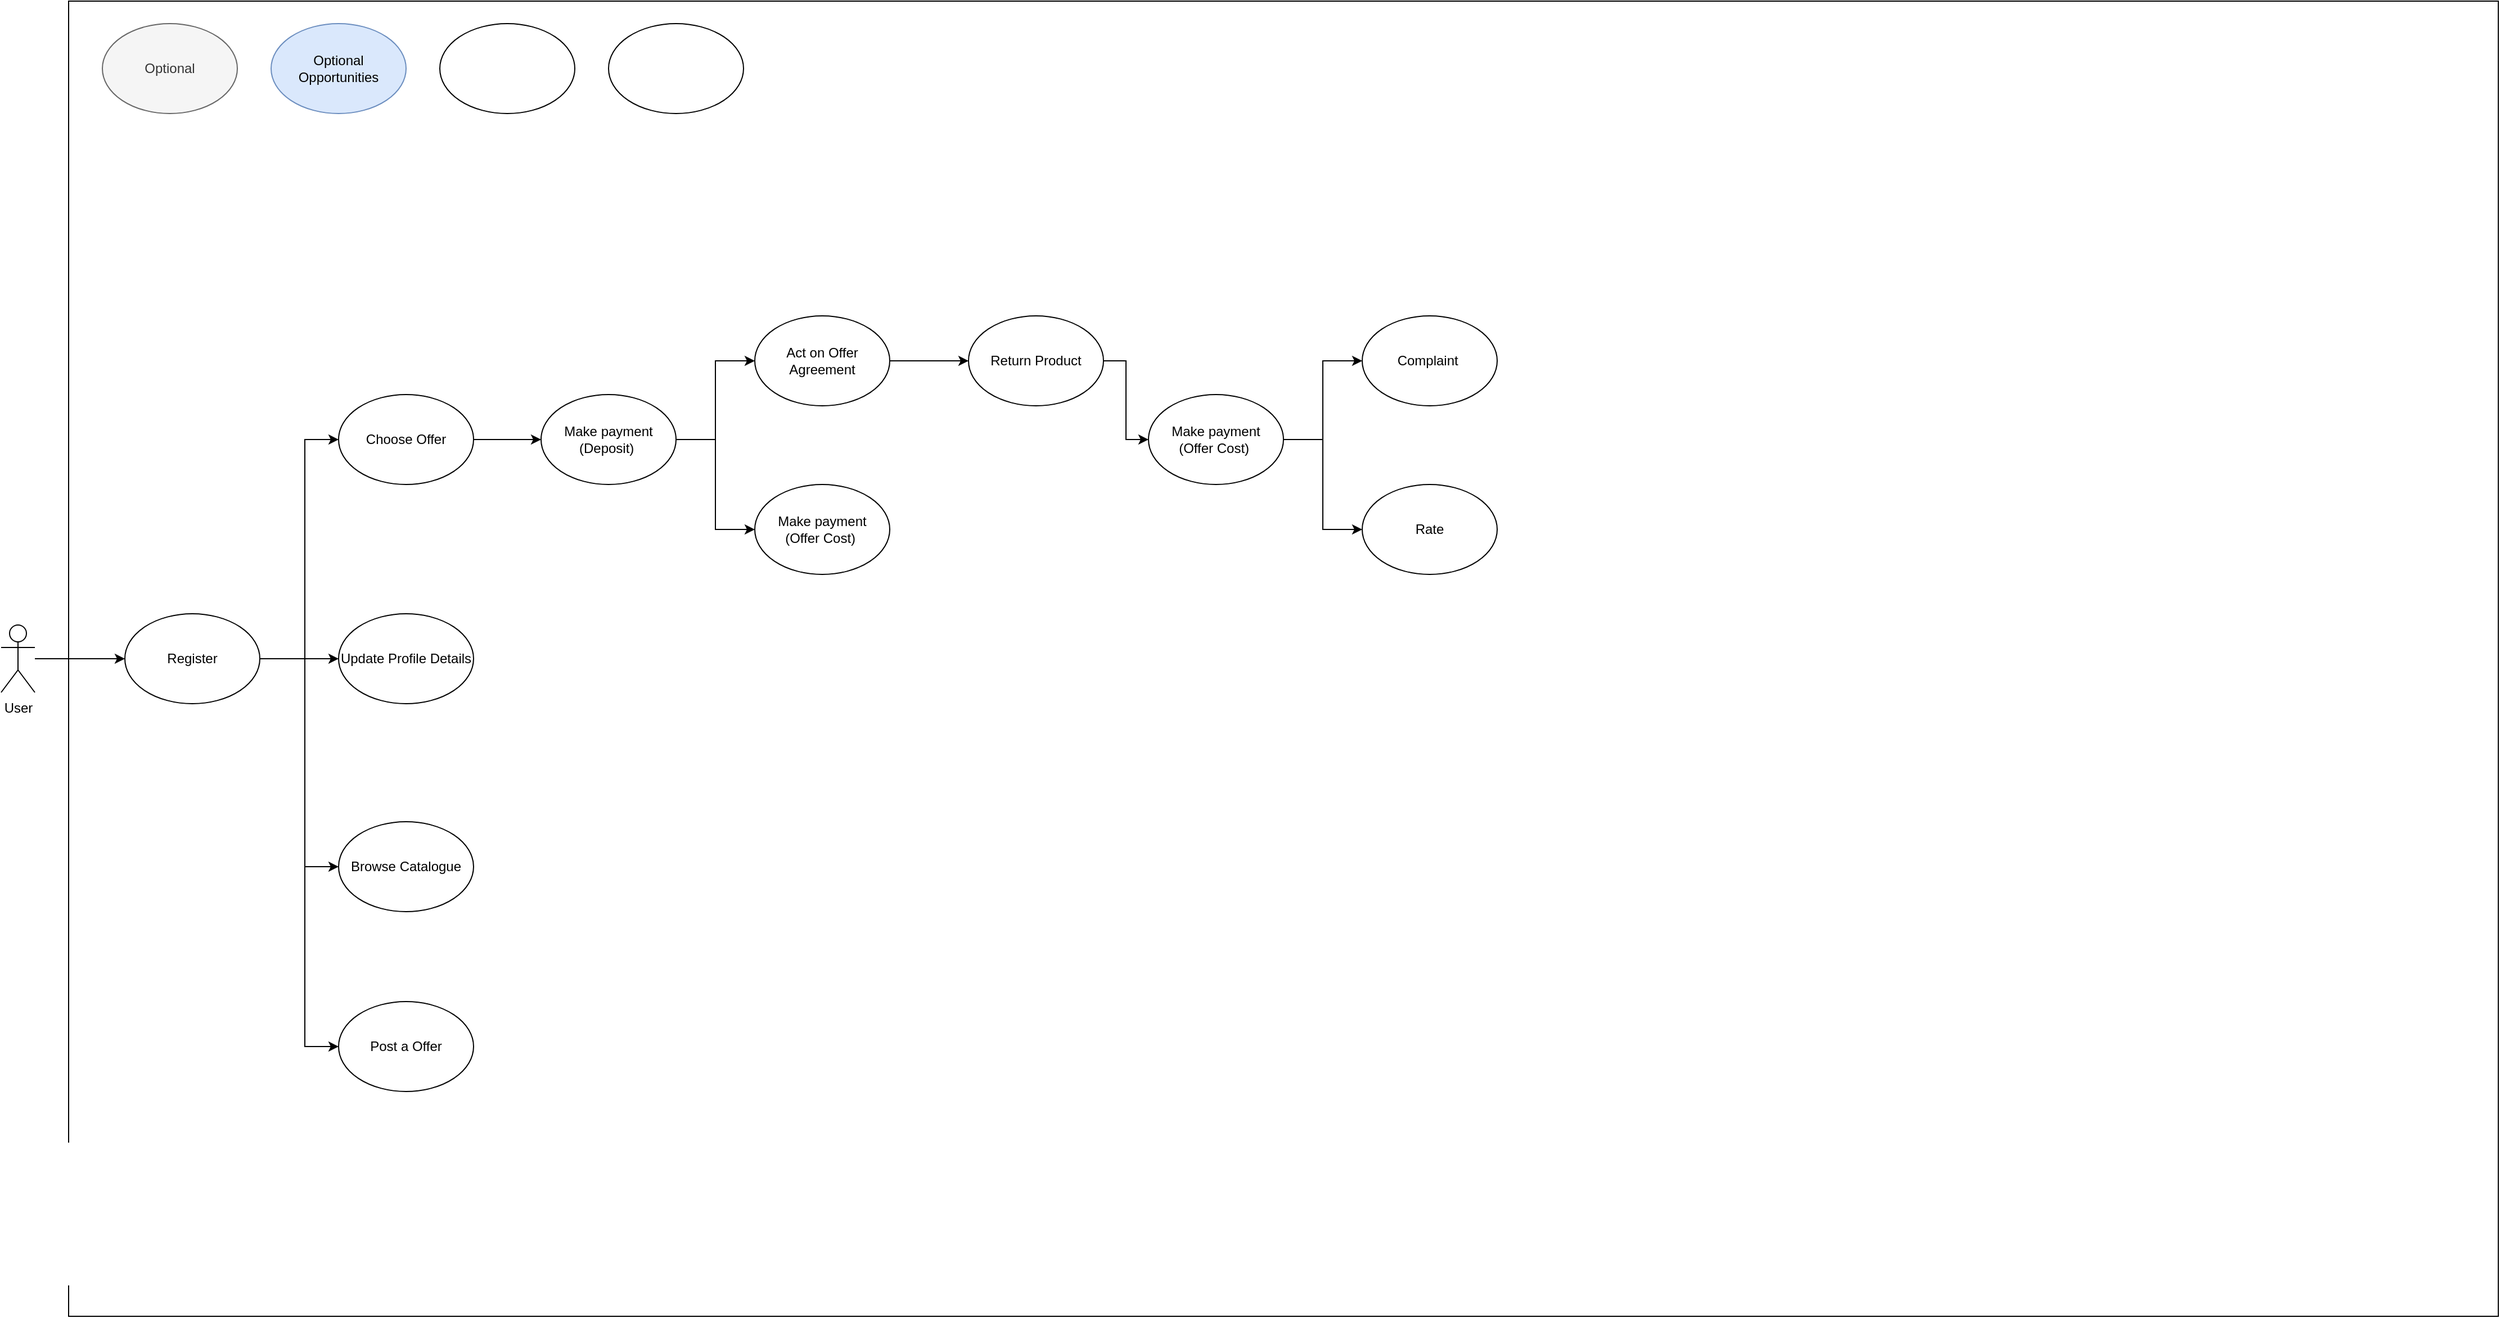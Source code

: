 <mxfile version="24.7.7">
  <diagram name="Page-1" id="aaa8_JVOS-4LMMhdnph_">
    <mxGraphModel dx="3622" dy="2690" grid="1" gridSize="10" guides="1" tooltips="1" connect="1" arrows="1" fold="1" page="1" pageScale="1" pageWidth="850" pageHeight="1100" math="0" shadow="0">
      <root>
        <mxCell id="0" />
        <mxCell id="1" parent="0" />
        <mxCell id="VCP87kzTog4h1_V5pYS--6" value="" style="rounded=0;whiteSpace=wrap;html=1;" vertex="1" parent="1">
          <mxGeometry x="-230" y="-250" width="2160" height="1170" as="geometry" />
        </mxCell>
        <mxCell id="VCP87kzTog4h1_V5pYS--42" style="edgeStyle=orthogonalEdgeStyle;rounded=0;orthogonalLoop=1;jettySize=auto;html=1;" edge="1" parent="1" source="VCP87kzTog4h1_V5pYS--1" target="VCP87kzTog4h1_V5pYS--41">
          <mxGeometry relative="1" as="geometry" />
        </mxCell>
        <mxCell id="VCP87kzTog4h1_V5pYS--1" value="User" style="shape=umlActor;verticalLabelPosition=bottom;verticalAlign=top;html=1;outlineConnect=0;" vertex="1" parent="1">
          <mxGeometry x="-290" y="305" width="30" height="60" as="geometry" />
        </mxCell>
        <mxCell id="VCP87kzTog4h1_V5pYS--47" style="edgeStyle=orthogonalEdgeStyle;rounded=0;orthogonalLoop=1;jettySize=auto;html=1;entryX=0;entryY=0.5;entryDx=0;entryDy=0;" edge="1" parent="1" source="VCP87kzTog4h1_V5pYS--17" target="VCP87kzTog4h1_V5pYS--20">
          <mxGeometry relative="1" as="geometry" />
        </mxCell>
        <mxCell id="VCP87kzTog4h1_V5pYS--17" value="Choose Offer" style="ellipse;whiteSpace=wrap;html=1;" vertex="1" parent="1">
          <mxGeometry x="10" y="100" width="120" height="80" as="geometry" />
        </mxCell>
        <mxCell id="VCP87kzTog4h1_V5pYS--48" style="edgeStyle=orthogonalEdgeStyle;rounded=0;orthogonalLoop=1;jettySize=auto;html=1;" edge="1" parent="1" source="VCP87kzTog4h1_V5pYS--20" target="VCP87kzTog4h1_V5pYS--21">
          <mxGeometry relative="1" as="geometry" />
        </mxCell>
        <mxCell id="VCP87kzTog4h1_V5pYS--51" style="edgeStyle=orthogonalEdgeStyle;rounded=0;orthogonalLoop=1;jettySize=auto;html=1;entryX=0;entryY=0.5;entryDx=0;entryDy=0;" edge="1" parent="1" source="VCP87kzTog4h1_V5pYS--20" target="VCP87kzTog4h1_V5pYS--50">
          <mxGeometry relative="1" as="geometry" />
        </mxCell>
        <mxCell id="VCP87kzTog4h1_V5pYS--20" value="&lt;span style=&quot;font-weight: normal;&quot;&gt;Make payment&lt;/span&gt;&lt;div&gt;&lt;span style=&quot;font-weight: normal;&quot;&gt;(Deposit)&amp;nbsp;&lt;/span&gt;&lt;/div&gt;" style="ellipse;whiteSpace=wrap;html=1;fontStyle=1" vertex="1" parent="1">
          <mxGeometry x="190" y="100" width="120" height="80" as="geometry" />
        </mxCell>
        <mxCell id="VCP87kzTog4h1_V5pYS--53" style="edgeStyle=orthogonalEdgeStyle;rounded=0;orthogonalLoop=1;jettySize=auto;html=1;" edge="1" parent="1" source="VCP87kzTog4h1_V5pYS--21" target="VCP87kzTog4h1_V5pYS--23">
          <mxGeometry relative="1" as="geometry" />
        </mxCell>
        <mxCell id="VCP87kzTog4h1_V5pYS--21" value="Act on Offer Agreement" style="ellipse;whiteSpace=wrap;html=1;" vertex="1" parent="1">
          <mxGeometry x="380" y="30" width="120" height="80" as="geometry" />
        </mxCell>
        <mxCell id="VCP87kzTog4h1_V5pYS--55" style="edgeStyle=orthogonalEdgeStyle;rounded=0;orthogonalLoop=1;jettySize=auto;html=1;" edge="1" parent="1" source="VCP87kzTog4h1_V5pYS--23" target="VCP87kzTog4h1_V5pYS--54">
          <mxGeometry relative="1" as="geometry" />
        </mxCell>
        <mxCell id="VCP87kzTog4h1_V5pYS--23" value="Return Product" style="ellipse;whiteSpace=wrap;html=1;" vertex="1" parent="1">
          <mxGeometry x="570" y="30" width="120" height="80" as="geometry" />
        </mxCell>
        <mxCell id="VCP87kzTog4h1_V5pYS--26" value="Rate" style="ellipse;whiteSpace=wrap;html=1;" vertex="1" parent="1">
          <mxGeometry x="920" y="180" width="120" height="80" as="geometry" />
        </mxCell>
        <mxCell id="VCP87kzTog4h1_V5pYS--40" value="Complaint&amp;nbsp;" style="ellipse;whiteSpace=wrap;html=1;" vertex="1" parent="1">
          <mxGeometry x="920" y="30" width="120" height="80" as="geometry" />
        </mxCell>
        <mxCell id="VCP87kzTog4h1_V5pYS--44" style="edgeStyle=orthogonalEdgeStyle;rounded=0;orthogonalLoop=1;jettySize=auto;html=1;entryX=0;entryY=0.5;entryDx=0;entryDy=0;" edge="1" parent="1" source="VCP87kzTog4h1_V5pYS--41" target="VCP87kzTog4h1_V5pYS--43">
          <mxGeometry relative="1" as="geometry">
            <Array as="points">
              <mxPoint x="-20" y="335" />
              <mxPoint x="-20" y="520" />
            </Array>
          </mxGeometry>
        </mxCell>
        <mxCell id="VCP87kzTog4h1_V5pYS--45" style="edgeStyle=orthogonalEdgeStyle;rounded=0;orthogonalLoop=1;jettySize=auto;html=1;entryX=0;entryY=0.5;entryDx=0;entryDy=0;" edge="1" parent="1" source="VCP87kzTog4h1_V5pYS--41" target="VCP87kzTog4h1_V5pYS--17">
          <mxGeometry relative="1" as="geometry">
            <Array as="points">
              <mxPoint x="-20" y="335" />
              <mxPoint x="-20" y="140" />
            </Array>
          </mxGeometry>
        </mxCell>
        <mxCell id="VCP87kzTog4h1_V5pYS--59" style="edgeStyle=orthogonalEdgeStyle;rounded=0;orthogonalLoop=1;jettySize=auto;html=1;entryX=0;entryY=0.5;entryDx=0;entryDy=0;" edge="1" parent="1" source="VCP87kzTog4h1_V5pYS--41" target="VCP87kzTog4h1_V5pYS--58">
          <mxGeometry relative="1" as="geometry" />
        </mxCell>
        <mxCell id="VCP87kzTog4h1_V5pYS--61" style="edgeStyle=orthogonalEdgeStyle;rounded=0;orthogonalLoop=1;jettySize=auto;html=1;entryX=0;entryY=0.5;entryDx=0;entryDy=0;" edge="1" parent="1" source="VCP87kzTog4h1_V5pYS--41" target="VCP87kzTog4h1_V5pYS--60">
          <mxGeometry relative="1" as="geometry">
            <Array as="points">
              <mxPoint x="-20" y="335" />
              <mxPoint x="-20" y="680" />
            </Array>
          </mxGeometry>
        </mxCell>
        <mxCell id="VCP87kzTog4h1_V5pYS--41" value="Register" style="ellipse;whiteSpace=wrap;html=1;" vertex="1" parent="1">
          <mxGeometry x="-180" y="295" width="120" height="80" as="geometry" />
        </mxCell>
        <mxCell id="VCP87kzTog4h1_V5pYS--43" value="Browse Catalogue" style="ellipse;whiteSpace=wrap;html=1;" vertex="1" parent="1">
          <mxGeometry x="10" y="480" width="120" height="80" as="geometry" />
        </mxCell>
        <mxCell id="VCP87kzTog4h1_V5pYS--50" value="&lt;span style=&quot;font-weight: normal;&quot;&gt;Make payment&lt;/span&gt;&lt;div&gt;&lt;span style=&quot;font-weight: normal;&quot;&gt;(Offer Cost)&amp;nbsp;&lt;/span&gt;&lt;/div&gt;" style="ellipse;whiteSpace=wrap;html=1;fontStyle=1;" vertex="1" parent="1">
          <mxGeometry x="380" y="180" width="120" height="80" as="geometry" />
        </mxCell>
        <mxCell id="VCP87kzTog4h1_V5pYS--56" style="edgeStyle=orthogonalEdgeStyle;rounded=0;orthogonalLoop=1;jettySize=auto;html=1;" edge="1" parent="1" source="VCP87kzTog4h1_V5pYS--54" target="VCP87kzTog4h1_V5pYS--40">
          <mxGeometry relative="1" as="geometry" />
        </mxCell>
        <mxCell id="VCP87kzTog4h1_V5pYS--57" style="edgeStyle=orthogonalEdgeStyle;rounded=0;orthogonalLoop=1;jettySize=auto;html=1;" edge="1" parent="1" source="VCP87kzTog4h1_V5pYS--54" target="VCP87kzTog4h1_V5pYS--26">
          <mxGeometry relative="1" as="geometry" />
        </mxCell>
        <mxCell id="VCP87kzTog4h1_V5pYS--54" value="&lt;span style=&quot;font-weight: normal;&quot;&gt;Make payment&lt;/span&gt;&lt;div&gt;&lt;span style=&quot;font-weight: normal;&quot;&gt;(Offer Cost)&amp;nbsp;&lt;/span&gt;&lt;/div&gt;" style="ellipse;whiteSpace=wrap;html=1;fontStyle=1;" vertex="1" parent="1">
          <mxGeometry x="730" y="100" width="120" height="80" as="geometry" />
        </mxCell>
        <mxCell id="VCP87kzTog4h1_V5pYS--58" value="Update Profile Details" style="ellipse;whiteSpace=wrap;html=1;" vertex="1" parent="1">
          <mxGeometry x="10" y="295" width="120" height="80" as="geometry" />
        </mxCell>
        <mxCell id="VCP87kzTog4h1_V5pYS--60" value="Post a Offer" style="ellipse;whiteSpace=wrap;html=1;" vertex="1" parent="1">
          <mxGeometry x="10" y="640" width="120" height="80" as="geometry" />
        </mxCell>
        <mxCell id="VCP87kzTog4h1_V5pYS--62" value="Optional" style="ellipse;whiteSpace=wrap;html=1;fillColor=#f5f5f5;fontColor=#333333;strokeColor=#666666;" vertex="1" parent="1">
          <mxGeometry x="-200" y="-230" width="120" height="80" as="geometry" />
        </mxCell>
        <mxCell id="VCP87kzTog4h1_V5pYS--63" value="Optional Opportunities" style="ellipse;whiteSpace=wrap;html=1;fillColor=#dae8fc;strokeColor=#6c8ebf;" vertex="1" parent="1">
          <mxGeometry x="-50" y="-230" width="120" height="80" as="geometry" />
        </mxCell>
        <mxCell id="VCP87kzTog4h1_V5pYS--64" value="" style="ellipse;whiteSpace=wrap;html=1;" vertex="1" parent="1">
          <mxGeometry x="100" y="-230" width="120" height="80" as="geometry" />
        </mxCell>
        <mxCell id="VCP87kzTog4h1_V5pYS--65" value="" style="ellipse;whiteSpace=wrap;html=1;" vertex="1" parent="1">
          <mxGeometry x="250" y="-230" width="120" height="80" as="geometry" />
        </mxCell>
      </root>
    </mxGraphModel>
  </diagram>
</mxfile>
